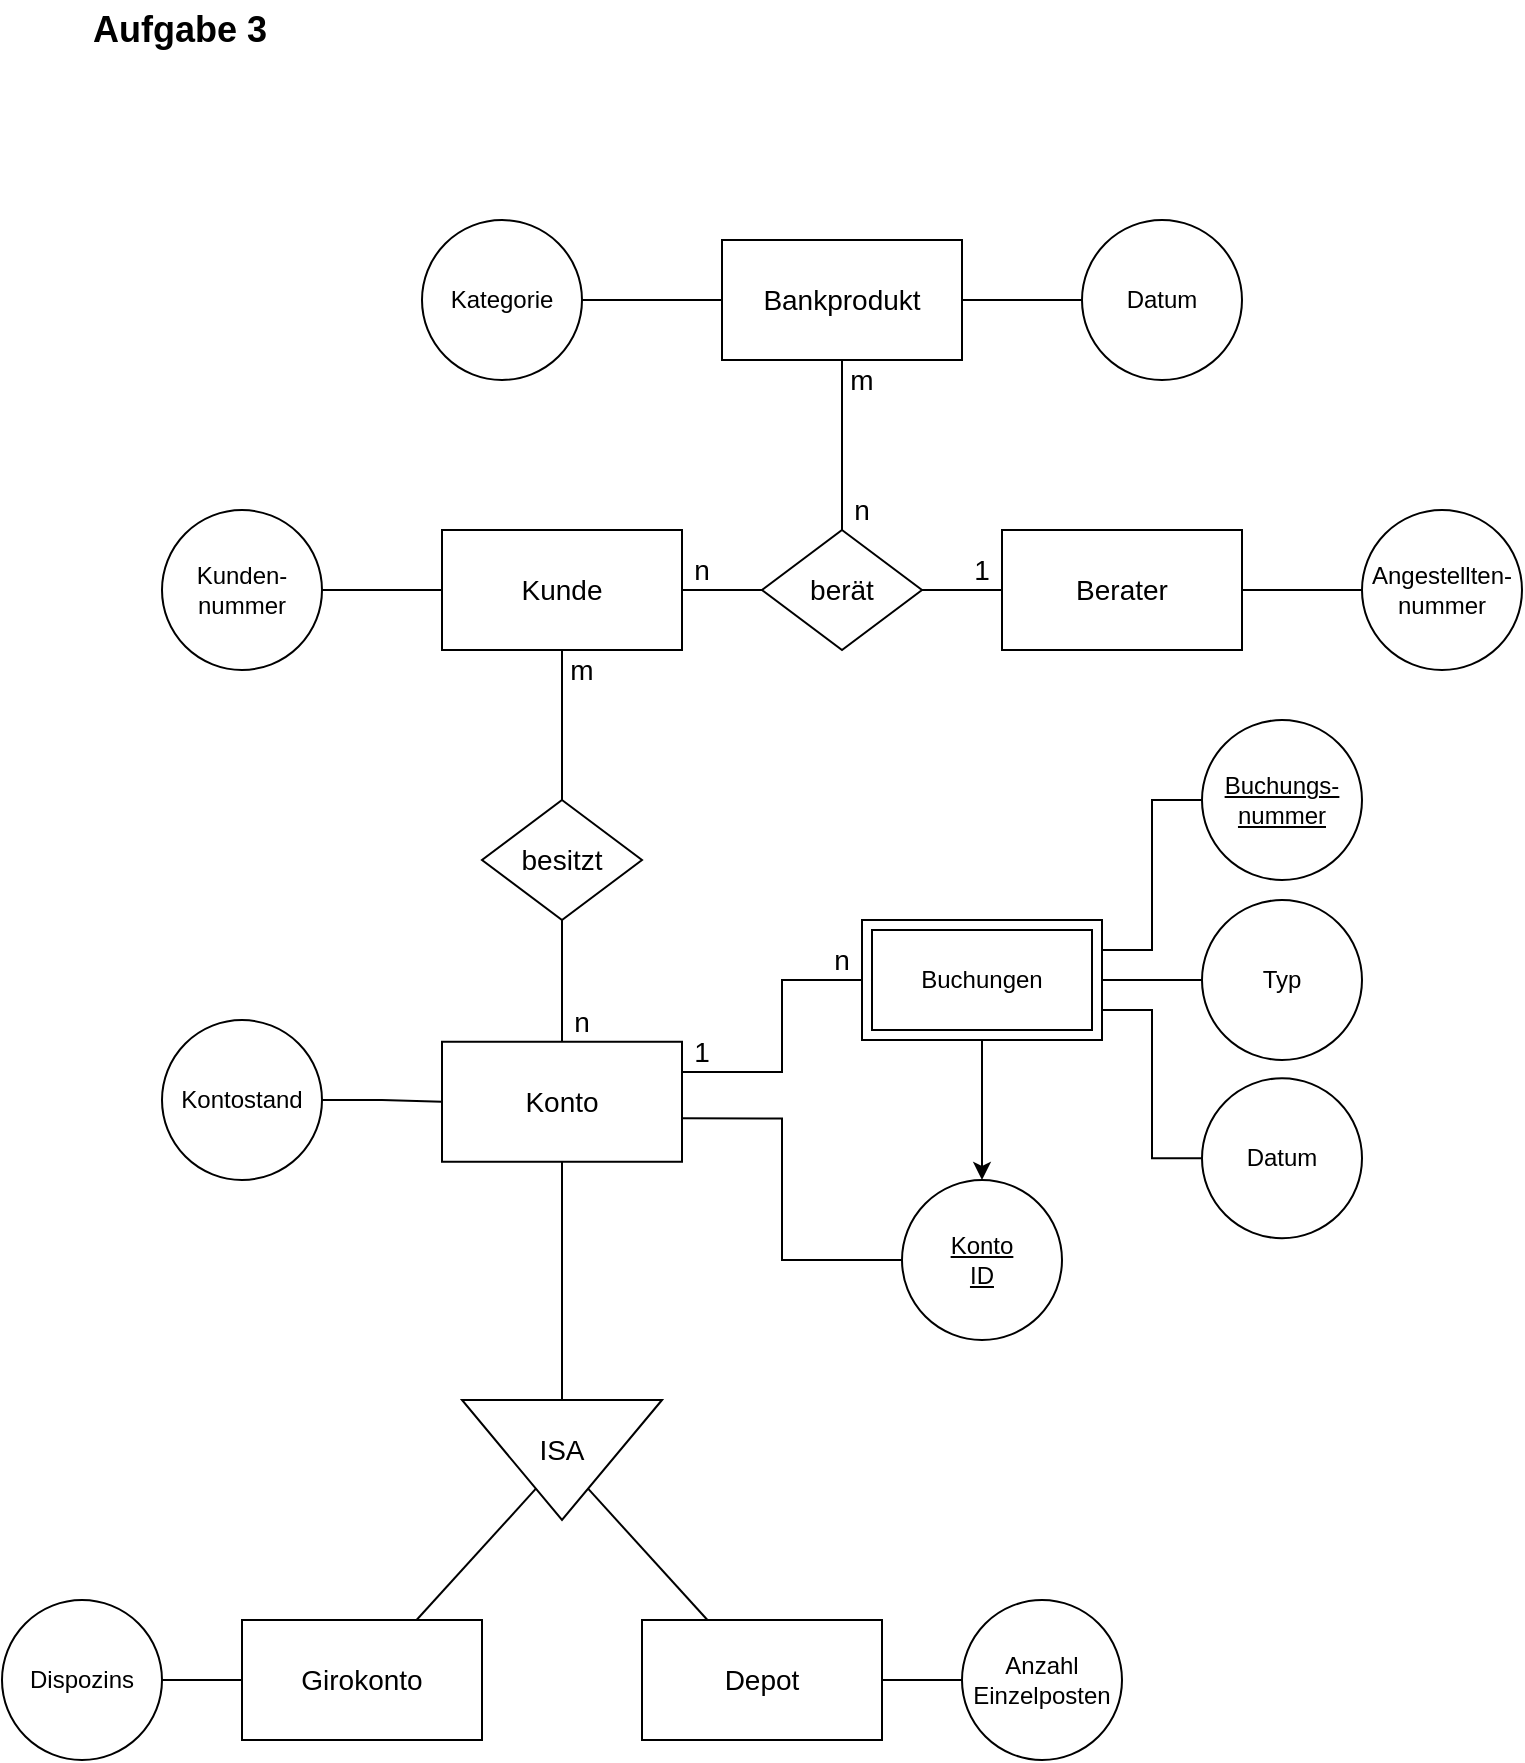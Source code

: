 <mxfile version="24.5.3" type="github">
  <diagram name="Page-1" id="e56a1550-8fbb-45ad-956c-1786394a9013">
    <mxGraphModel dx="2027" dy="1091" grid="1" gridSize="10" guides="1" tooltips="1" connect="1" arrows="1" fold="1" page="1" pageScale="1" pageWidth="827" pageHeight="1169" background="none" math="0" shadow="0">
      <root>
        <mxCell id="0" />
        <mxCell id="1" parent="0" />
        <mxCell id="pQFQ0dTqDfRDQ7DIiyZo-3" style="edgeStyle=orthogonalEdgeStyle;rounded=0;orthogonalLoop=1;jettySize=auto;html=1;endArrow=none;endFill=0;" edge="1" parent="1" source="pQFQ0dTqDfRDQ7DIiyZo-1" target="pQFQ0dTqDfRDQ7DIiyZo-2">
          <mxGeometry relative="1" as="geometry" />
        </mxCell>
        <mxCell id="pQFQ0dTqDfRDQ7DIiyZo-1" value="&lt;font style=&quot;font-size: 14px;&quot;&gt;Kunde&lt;/font&gt;" style="rounded=0;whiteSpace=wrap;html=1;" vertex="1" parent="1">
          <mxGeometry x="254" y="325" width="120" height="60" as="geometry" />
        </mxCell>
        <mxCell id="pQFQ0dTqDfRDQ7DIiyZo-2" value="&lt;font style=&quot;font-size: 14px;&quot;&gt;Berater&lt;/font&gt;" style="rounded=0;whiteSpace=wrap;html=1;" vertex="1" parent="1">
          <mxGeometry x="534" y="325" width="120" height="60" as="geometry" />
        </mxCell>
        <mxCell id="pQFQ0dTqDfRDQ7DIiyZo-4" value="1" style="text;html=1;align=center;verticalAlign=middle;whiteSpace=wrap;rounded=0;fontSize=14;" vertex="1" parent="1">
          <mxGeometry x="514" y="335" width="20" height="20" as="geometry" />
        </mxCell>
        <mxCell id="pQFQ0dTqDfRDQ7DIiyZo-5" value="n" style="text;html=1;align=center;verticalAlign=middle;whiteSpace=wrap;rounded=0;fontSize=14;" vertex="1" parent="1">
          <mxGeometry x="374" y="335" width="20" height="20" as="geometry" />
        </mxCell>
        <mxCell id="pQFQ0dTqDfRDQ7DIiyZo-35" style="edgeStyle=orthogonalEdgeStyle;rounded=0;orthogonalLoop=1;jettySize=auto;html=1;endArrow=none;endFill=0;" edge="1" parent="1" source="pQFQ0dTqDfRDQ7DIiyZo-8" target="pQFQ0dTqDfRDQ7DIiyZo-14">
          <mxGeometry relative="1" as="geometry" />
        </mxCell>
        <mxCell id="pQFQ0dTqDfRDQ7DIiyZo-78" style="edgeStyle=orthogonalEdgeStyle;rounded=0;orthogonalLoop=1;jettySize=auto;html=1;endArrow=none;endFill=0;" edge="1" parent="1" source="pQFQ0dTqDfRDQ7DIiyZo-8" target="pQFQ0dTqDfRDQ7DIiyZo-77">
          <mxGeometry relative="1" as="geometry" />
        </mxCell>
        <mxCell id="pQFQ0dTqDfRDQ7DIiyZo-8" value="&lt;font style=&quot;font-size: 14px;&quot;&gt;Bankprodukt&lt;/font&gt;" style="rounded=0;whiteSpace=wrap;html=1;" vertex="1" parent="1">
          <mxGeometry x="394" y="180" width="120" height="60" as="geometry" />
        </mxCell>
        <mxCell id="pQFQ0dTqDfRDQ7DIiyZo-9" value="&lt;font style=&quot;font-size: 14px;&quot;&gt;Konto&lt;/font&gt;" style="rounded=0;whiteSpace=wrap;html=1;" vertex="1" parent="1">
          <mxGeometry x="254" y="580.88" width="120" height="60" as="geometry" />
        </mxCell>
        <mxCell id="pQFQ0dTqDfRDQ7DIiyZo-14" value="berät" style="shape=rhombus;perimeter=rhombusPerimeter;whiteSpace=wrap;html=1;align=center;fontSize=14;" vertex="1" parent="1">
          <mxGeometry x="414" y="325" width="80" height="60" as="geometry" />
        </mxCell>
        <mxCell id="pQFQ0dTqDfRDQ7DIiyZo-20" value="" style="group" vertex="1" connectable="0" parent="1">
          <mxGeometry x="264" y="760" width="100" height="60" as="geometry" />
        </mxCell>
        <mxCell id="pQFQ0dTqDfRDQ7DIiyZo-18" value="" style="triangle;whiteSpace=wrap;html=1;rotation=90;" vertex="1" parent="pQFQ0dTqDfRDQ7DIiyZo-20">
          <mxGeometry x="20" y="-20" width="60" height="100" as="geometry" />
        </mxCell>
        <mxCell id="pQFQ0dTqDfRDQ7DIiyZo-19" value="ISA" style="text;html=1;align=center;verticalAlign=middle;whiteSpace=wrap;rounded=0;fontSize=14;" vertex="1" parent="pQFQ0dTqDfRDQ7DIiyZo-20">
          <mxGeometry x="20" y="10" width="60" height="30" as="geometry" />
        </mxCell>
        <mxCell id="pQFQ0dTqDfRDQ7DIiyZo-22" style="edgeStyle=orthogonalEdgeStyle;rounded=0;orthogonalLoop=1;jettySize=auto;html=1;endArrow=none;endFill=0;" edge="1" parent="1" source="pQFQ0dTqDfRDQ7DIiyZo-18" target="pQFQ0dTqDfRDQ7DIiyZo-9">
          <mxGeometry relative="1" as="geometry" />
        </mxCell>
        <mxCell id="pQFQ0dTqDfRDQ7DIiyZo-24" value="&lt;font style=&quot;font-size: 14px;&quot;&gt;Girokonto&lt;/font&gt;" style="rounded=0;whiteSpace=wrap;html=1;" vertex="1" parent="1">
          <mxGeometry x="154" y="870" width="120" height="60" as="geometry" />
        </mxCell>
        <mxCell id="pQFQ0dTqDfRDQ7DIiyZo-25" value="&lt;font style=&quot;font-size: 14px;&quot;&gt;Depot&lt;/font&gt;" style="rounded=0;whiteSpace=wrap;html=1;" vertex="1" parent="1">
          <mxGeometry x="354" y="870" width="120" height="60" as="geometry" />
        </mxCell>
        <mxCell id="pQFQ0dTqDfRDQ7DIiyZo-26" value="" style="endArrow=none;html=1;rounded=0;" edge="1" parent="1" source="pQFQ0dTqDfRDQ7DIiyZo-24" target="pQFQ0dTqDfRDQ7DIiyZo-18">
          <mxGeometry width="50" height="50" relative="1" as="geometry">
            <mxPoint x="594" y="800" as="sourcePoint" />
            <mxPoint x="384" y="800" as="targetPoint" />
          </mxGeometry>
        </mxCell>
        <mxCell id="pQFQ0dTqDfRDQ7DIiyZo-27" value="" style="endArrow=none;html=1;rounded=0;" edge="1" parent="1" source="pQFQ0dTqDfRDQ7DIiyZo-25" target="pQFQ0dTqDfRDQ7DIiyZo-18">
          <mxGeometry width="50" height="50" relative="1" as="geometry">
            <mxPoint x="251" y="880" as="sourcePoint" />
            <mxPoint x="311" y="814" as="targetPoint" />
          </mxGeometry>
        </mxCell>
        <mxCell id="pQFQ0dTqDfRDQ7DIiyZo-31" style="edgeStyle=orthogonalEdgeStyle;rounded=0;orthogonalLoop=1;jettySize=auto;html=1;endArrow=none;endFill=0;" edge="1" parent="1" source="pQFQ0dTqDfRDQ7DIiyZo-28" target="pQFQ0dTqDfRDQ7DIiyZo-1">
          <mxGeometry relative="1" as="geometry" />
        </mxCell>
        <mxCell id="pQFQ0dTqDfRDQ7DIiyZo-28" value="Kunden-nummer" style="ellipse;whiteSpace=wrap;html=1;aspect=fixed;" vertex="1" parent="1">
          <mxGeometry x="114" y="315" width="80" height="80" as="geometry" />
        </mxCell>
        <mxCell id="pQFQ0dTqDfRDQ7DIiyZo-32" style="edgeStyle=orthogonalEdgeStyle;rounded=0;orthogonalLoop=1;jettySize=auto;html=1;endArrow=none;endFill=0;" edge="1" parent="1" source="pQFQ0dTqDfRDQ7DIiyZo-29" target="pQFQ0dTqDfRDQ7DIiyZo-2">
          <mxGeometry relative="1" as="geometry" />
        </mxCell>
        <mxCell id="pQFQ0dTqDfRDQ7DIiyZo-29" value="Angestellten-nummer" style="ellipse;whiteSpace=wrap;html=1;aspect=fixed;" vertex="1" parent="1">
          <mxGeometry x="714" y="315" width="80" height="80" as="geometry" />
        </mxCell>
        <mxCell id="pQFQ0dTqDfRDQ7DIiyZo-83" style="edgeStyle=orthogonalEdgeStyle;rounded=0;orthogonalLoop=1;jettySize=auto;html=1;entryX=0.997;entryY=0.638;entryDx=0;entryDy=0;endArrow=none;endFill=0;entryPerimeter=0;" edge="1" parent="1" source="pQFQ0dTqDfRDQ7DIiyZo-33" target="pQFQ0dTqDfRDQ7DIiyZo-9">
          <mxGeometry relative="1" as="geometry">
            <Array as="points">
              <mxPoint x="424" y="690" />
              <mxPoint x="424" y="619" />
            </Array>
          </mxGeometry>
        </mxCell>
        <mxCell id="pQFQ0dTqDfRDQ7DIiyZo-33" value="&lt;u&gt;Konto&lt;/u&gt;&lt;div&gt;&lt;u&gt;ID&lt;/u&gt;&lt;/div&gt;" style="ellipse;whiteSpace=wrap;html=1;aspect=fixed;" vertex="1" parent="1">
          <mxGeometry x="484" y="650" width="80" height="80" as="geometry" />
        </mxCell>
        <mxCell id="pQFQ0dTqDfRDQ7DIiyZo-37" value="m" style="text;html=1;align=center;verticalAlign=middle;whiteSpace=wrap;rounded=0;fontSize=14;" vertex="1" parent="1">
          <mxGeometry x="454" y="240" width="20" height="20" as="geometry" />
        </mxCell>
        <mxCell id="pQFQ0dTqDfRDQ7DIiyZo-38" value="n" style="text;html=1;align=center;verticalAlign=middle;whiteSpace=wrap;rounded=0;fontSize=14;" vertex="1" parent="1">
          <mxGeometry x="454" y="305" width="20" height="20" as="geometry" />
        </mxCell>
        <mxCell id="pQFQ0dTqDfRDQ7DIiyZo-40" style="edgeStyle=orthogonalEdgeStyle;rounded=0;orthogonalLoop=1;jettySize=auto;html=1;endArrow=none;endFill=0;" edge="1" parent="1" source="pQFQ0dTqDfRDQ7DIiyZo-39" target="pQFQ0dTqDfRDQ7DIiyZo-8">
          <mxGeometry relative="1" as="geometry" />
        </mxCell>
        <mxCell id="pQFQ0dTqDfRDQ7DIiyZo-39" value="Datum" style="ellipse;whiteSpace=wrap;html=1;aspect=fixed;" vertex="1" parent="1">
          <mxGeometry x="574" y="170" width="80" height="80" as="geometry" />
        </mxCell>
        <mxCell id="pQFQ0dTqDfRDQ7DIiyZo-41" value="" style="endArrow=none;html=1;rounded=0;" edge="1" parent="1" source="pQFQ0dTqDfRDQ7DIiyZo-42" target="pQFQ0dTqDfRDQ7DIiyZo-1">
          <mxGeometry width="50" height="50" relative="1" as="geometry">
            <mxPoint x="294" y="670" as="sourcePoint" />
            <mxPoint x="344" y="620" as="targetPoint" />
          </mxGeometry>
        </mxCell>
        <mxCell id="pQFQ0dTqDfRDQ7DIiyZo-43" value="" style="endArrow=none;html=1;rounded=0;" edge="1" parent="1" source="pQFQ0dTqDfRDQ7DIiyZo-9" target="pQFQ0dTqDfRDQ7DIiyZo-42">
          <mxGeometry width="50" height="50" relative="1" as="geometry">
            <mxPoint x="314" y="580.88" as="sourcePoint" />
            <mxPoint x="321.647" y="519.115" as="targetPoint" />
          </mxGeometry>
        </mxCell>
        <mxCell id="pQFQ0dTqDfRDQ7DIiyZo-42" value="besitzt" style="shape=rhombus;perimeter=rhombusPerimeter;whiteSpace=wrap;html=1;align=center;fontSize=14;" vertex="1" parent="1">
          <mxGeometry x="274" y="460" width="80" height="60" as="geometry" />
        </mxCell>
        <mxCell id="pQFQ0dTqDfRDQ7DIiyZo-44" value="n" style="text;html=1;align=center;verticalAlign=middle;whiteSpace=wrap;rounded=0;fontSize=14;" vertex="1" parent="1">
          <mxGeometry x="314" y="560.88" width="20" height="20" as="geometry" />
        </mxCell>
        <mxCell id="pQFQ0dTqDfRDQ7DIiyZo-45" value="m" style="text;html=1;align=center;verticalAlign=middle;whiteSpace=wrap;rounded=0;fontSize=14;" vertex="1" parent="1">
          <mxGeometry x="314" y="385" width="20" height="20" as="geometry" />
        </mxCell>
        <mxCell id="pQFQ0dTqDfRDQ7DIiyZo-47" style="edgeStyle=orthogonalEdgeStyle;rounded=0;orthogonalLoop=1;jettySize=auto;html=1;endArrow=none;endFill=0;" edge="1" parent="1" source="pQFQ0dTqDfRDQ7DIiyZo-46" target="pQFQ0dTqDfRDQ7DIiyZo-9">
          <mxGeometry relative="1" as="geometry" />
        </mxCell>
        <mxCell id="pQFQ0dTqDfRDQ7DIiyZo-46" value="Konto&lt;span style=&quot;background-color: initial;&quot;&gt;stand&lt;/span&gt;" style="ellipse;whiteSpace=wrap;html=1;aspect=fixed;" vertex="1" parent="1">
          <mxGeometry x="114" y="570" width="80" height="80" as="geometry" />
        </mxCell>
        <mxCell id="pQFQ0dTqDfRDQ7DIiyZo-49" style="edgeStyle=orthogonalEdgeStyle;rounded=0;orthogonalLoop=1;jettySize=auto;html=1;endArrow=none;endFill=0;" edge="1" parent="1" source="pQFQ0dTqDfRDQ7DIiyZo-48" target="pQFQ0dTqDfRDQ7DIiyZo-24">
          <mxGeometry relative="1" as="geometry" />
        </mxCell>
        <mxCell id="pQFQ0dTqDfRDQ7DIiyZo-48" value="Dispozins" style="ellipse;whiteSpace=wrap;html=1;aspect=fixed;" vertex="1" parent="1">
          <mxGeometry x="34" y="860" width="80" height="80" as="geometry" />
        </mxCell>
        <mxCell id="pQFQ0dTqDfRDQ7DIiyZo-51" style="edgeStyle=orthogonalEdgeStyle;rounded=0;orthogonalLoop=1;jettySize=auto;html=1;endArrow=none;endFill=0;" edge="1" parent="1" source="pQFQ0dTqDfRDQ7DIiyZo-50" target="pQFQ0dTqDfRDQ7DIiyZo-25">
          <mxGeometry relative="1" as="geometry" />
        </mxCell>
        <mxCell id="pQFQ0dTqDfRDQ7DIiyZo-50" value="Anzahl Einzelposten" style="ellipse;whiteSpace=wrap;html=1;aspect=fixed;" vertex="1" parent="1">
          <mxGeometry x="514" y="860" width="80" height="80" as="geometry" />
        </mxCell>
        <mxCell id="pQFQ0dTqDfRDQ7DIiyZo-54" style="edgeStyle=orthogonalEdgeStyle;rounded=0;orthogonalLoop=1;jettySize=auto;html=1;endArrow=none;endFill=0;entryX=0;entryY=0.25;entryDx=0;entryDy=0;" edge="1" parent="1" source="pQFQ0dTqDfRDQ7DIiyZo-53" target="pQFQ0dTqDfRDQ7DIiyZo-56">
          <mxGeometry relative="1" as="geometry">
            <Array as="points">
              <mxPoint x="424" y="550" />
              <mxPoint x="424" y="596" />
            </Array>
          </mxGeometry>
        </mxCell>
        <mxCell id="pQFQ0dTqDfRDQ7DIiyZo-70" style="edgeStyle=orthogonalEdgeStyle;rounded=0;orthogonalLoop=1;jettySize=auto;html=1;exitX=1;exitY=0.25;exitDx=0;exitDy=0;entryX=0;entryY=0.5;entryDx=0;entryDy=0;endArrow=none;endFill=0;" edge="1" parent="1" source="pQFQ0dTqDfRDQ7DIiyZo-53" target="pQFQ0dTqDfRDQ7DIiyZo-61">
          <mxGeometry relative="1" as="geometry" />
        </mxCell>
        <mxCell id="pQFQ0dTqDfRDQ7DIiyZo-71" style="edgeStyle=orthogonalEdgeStyle;rounded=0;orthogonalLoop=1;jettySize=auto;html=1;exitX=1;exitY=0.5;exitDx=0;exitDy=0;entryX=0;entryY=0.5;entryDx=0;entryDy=0;endArrow=none;endFill=0;" edge="1" parent="1" source="pQFQ0dTqDfRDQ7DIiyZo-53" target="pQFQ0dTqDfRDQ7DIiyZo-68">
          <mxGeometry relative="1" as="geometry" />
        </mxCell>
        <mxCell id="pQFQ0dTqDfRDQ7DIiyZo-72" style="edgeStyle=orthogonalEdgeStyle;rounded=0;orthogonalLoop=1;jettySize=auto;html=1;exitX=1;exitY=0.75;exitDx=0;exitDy=0;entryX=0;entryY=0.5;entryDx=0;entryDy=0;endArrow=none;endFill=0;" edge="1" parent="1" source="pQFQ0dTqDfRDQ7DIiyZo-53" target="pQFQ0dTqDfRDQ7DIiyZo-69">
          <mxGeometry relative="1" as="geometry" />
        </mxCell>
        <mxCell id="pQFQ0dTqDfRDQ7DIiyZo-93" style="edgeStyle=orthogonalEdgeStyle;rounded=0;orthogonalLoop=1;jettySize=auto;html=1;" edge="1" parent="1" source="pQFQ0dTqDfRDQ7DIiyZo-53" target="pQFQ0dTqDfRDQ7DIiyZo-33">
          <mxGeometry relative="1" as="geometry" />
        </mxCell>
        <mxCell id="pQFQ0dTqDfRDQ7DIiyZo-53" value="Buchungen" style="rounded=0;whiteSpace=wrap;html=1;shape=ext;margin=3;double=1" vertex="1" parent="1">
          <mxGeometry x="464" y="520" width="120" height="60" as="geometry" />
        </mxCell>
        <mxCell id="pQFQ0dTqDfRDQ7DIiyZo-55" value="n" style="text;html=1;align=center;verticalAlign=middle;whiteSpace=wrap;rounded=0;fontSize=14;" vertex="1" parent="1">
          <mxGeometry x="444" y="530" width="20" height="20" as="geometry" />
        </mxCell>
        <mxCell id="pQFQ0dTqDfRDQ7DIiyZo-56" value="1" style="text;html=1;align=center;verticalAlign=middle;whiteSpace=wrap;rounded=0;fontSize=14;" vertex="1" parent="1">
          <mxGeometry x="374" y="576" width="20" height="20" as="geometry" />
        </mxCell>
        <mxCell id="pQFQ0dTqDfRDQ7DIiyZo-61" value="&lt;u&gt;Buchungs-nummer&lt;/u&gt;" style="ellipse;whiteSpace=wrap;html=1;aspect=fixed;" vertex="1" parent="1">
          <mxGeometry x="634" y="420" width="80" height="80" as="geometry" />
        </mxCell>
        <mxCell id="pQFQ0dTqDfRDQ7DIiyZo-68" value="Typ" style="ellipse;whiteSpace=wrap;html=1;aspect=fixed;" vertex="1" parent="1">
          <mxGeometry x="634" y="510" width="80" height="80" as="geometry" />
        </mxCell>
        <mxCell id="pQFQ0dTqDfRDQ7DIiyZo-69" value="Datum" style="ellipse;whiteSpace=wrap;html=1;aspect=fixed;" vertex="1" parent="1">
          <mxGeometry x="634" y="599.12" width="80" height="80" as="geometry" />
        </mxCell>
        <mxCell id="pQFQ0dTqDfRDQ7DIiyZo-77" value="Kategorie" style="ellipse;whiteSpace=wrap;html=1;aspect=fixed;" vertex="1" parent="1">
          <mxGeometry x="244" y="170" width="80" height="80" as="geometry" />
        </mxCell>
        <mxCell id="pQFQ0dTqDfRDQ7DIiyZo-94" value="Aufgabe 3" style="text;html=1;align=center;verticalAlign=middle;whiteSpace=wrap;rounded=0;fontSize=18;fontStyle=1" vertex="1" parent="1">
          <mxGeometry x="40" y="60" width="166" height="30" as="geometry" />
        </mxCell>
      </root>
    </mxGraphModel>
  </diagram>
</mxfile>
